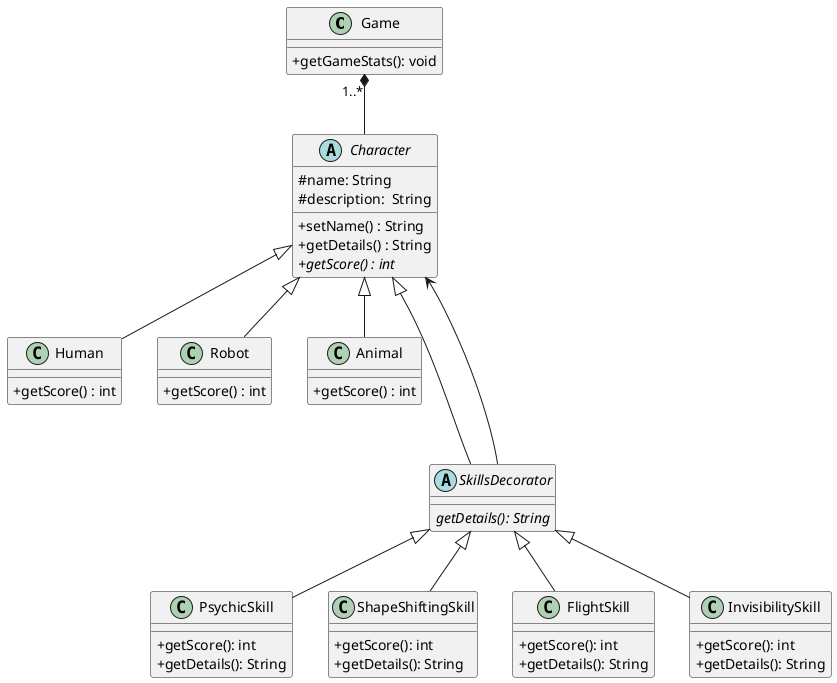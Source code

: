 @startuml
skinParam classAttributeIconSize 0

class Game{
+ getGameStats(): void
}

Game "1..*" *-- Character

abstract class Character{
    #name: String
    #description:  String
    +setName() : String
    +getDetails() : String
    {abstract} +getScore() : int
}

class Human{
    + getScore() : int
}

class Robot{
    + getScore() : int
}

class Animal{
    + getScore() : int
}

Character <|-- Human
Character <|-- Robot
Character <|-- Animal

Character <|-- SkillsDecorator
SkillsDecorator ---> Character

SkillsDecorator <|-- PsychicSkill
SkillsDecorator <|-- ShapeShiftingSkill
SkillsDecorator <|-- FlightSkill
SkillsDecorator <|-- InvisibilitySkill

abstract class SkillsDecorator{
    {abstract} getDetails(): String
}


class PsychicSkill{
    +getScore(): int
    +getDetails(): String
}

class ShapeShiftingSkill{
    +getScore(): int
    +getDetails(): String
}

class FlightSkill {
    +getScore(): int
    +getDetails(): String
}

class InvisibilitySkill{
    +getScore(): int
    +getDetails(): String
}

@enduml